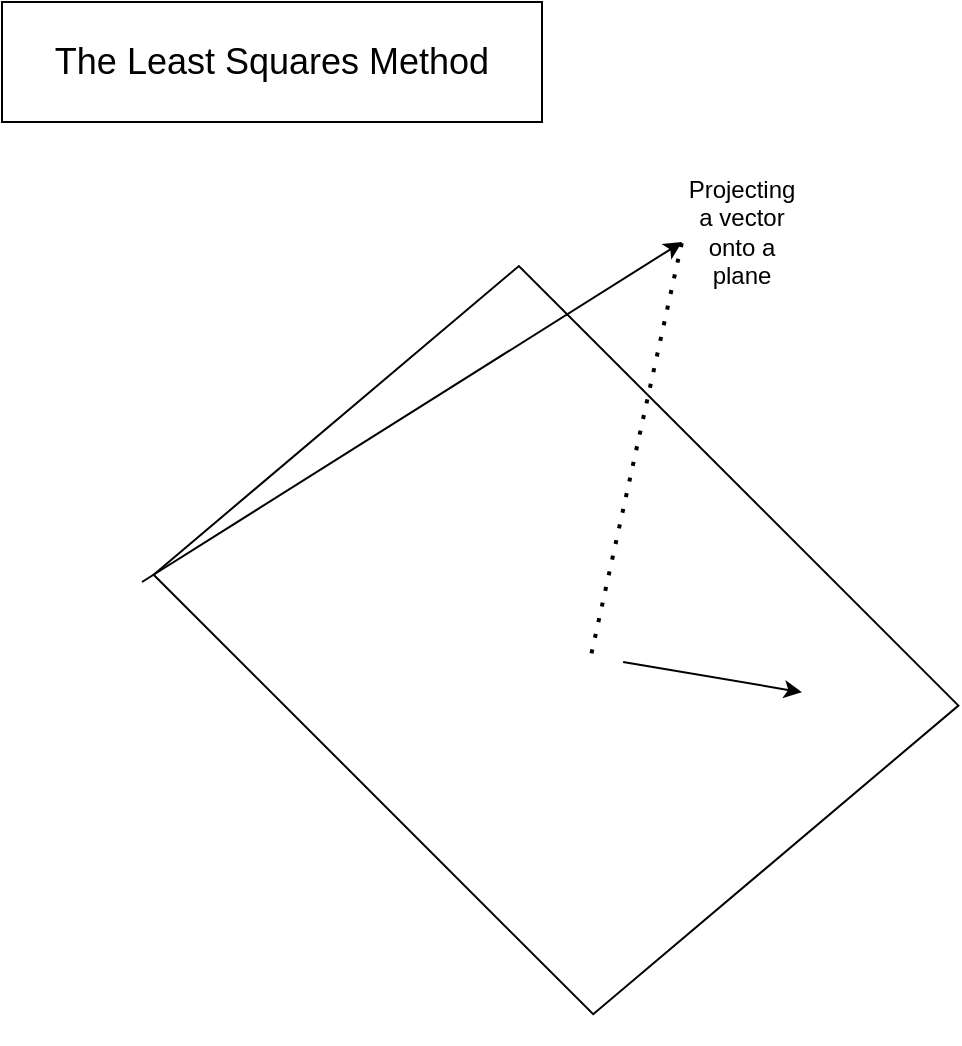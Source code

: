 <mxfile version="23.1.1" type="github">
  <diagram name="Page-1" id="ECB2hv79NEqVb4qRkYHT">
    <mxGraphModel dx="954" dy="624" grid="1" gridSize="10" guides="1" tooltips="1" connect="1" arrows="1" fold="1" page="1" pageScale="1" pageWidth="850" pageHeight="1100" math="0" shadow="0">
      <root>
        <mxCell id="0" />
        <mxCell id="1" parent="0" />
        <mxCell id="43lHmASngVMU4CX9rgrj-1" value="The Least Squares Method" style="rounded=0;whiteSpace=wrap;html=1;fontSize=18;" vertex="1" parent="1">
          <mxGeometry x="70" y="60" width="270" height="60" as="geometry" />
        </mxCell>
        <mxCell id="43lHmASngVMU4CX9rgrj-7" value="" style="shape=parallelogram;perimeter=parallelogramPerimeter;whiteSpace=wrap;html=1;fixedSize=1;rotation=45;" vertex="1" parent="1">
          <mxGeometry x="181.61" y="259.94" width="330.82" height="238.26" as="geometry" />
        </mxCell>
        <mxCell id="43lHmASngVMU4CX9rgrj-4" value="" style="endArrow=classic;html=1;rounded=0;" edge="1" parent="1">
          <mxGeometry width="50" height="50" relative="1" as="geometry">
            <mxPoint x="140" y="350" as="sourcePoint" />
            <mxPoint x="410" y="180" as="targetPoint" />
          </mxGeometry>
        </mxCell>
        <mxCell id="43lHmASngVMU4CX9rgrj-12" value="" style="endArrow=none;dashed=1;html=1;dashPattern=1 3;strokeWidth=2;rounded=0;exitX=0.552;exitY=0.467;exitDx=0;exitDy=0;exitPerimeter=0;" edge="1" parent="1" source="43lHmASngVMU4CX9rgrj-7">
          <mxGeometry width="50" height="50" relative="1" as="geometry">
            <mxPoint x="400" y="350" as="sourcePoint" />
            <mxPoint x="410" y="180" as="targetPoint" />
          </mxGeometry>
        </mxCell>
        <mxCell id="43lHmASngVMU4CX9rgrj-13" value="Projecting a vector onto a plane" style="text;html=1;strokeColor=none;fillColor=none;align=center;verticalAlign=middle;whiteSpace=wrap;rounded=0;" vertex="1" parent="1">
          <mxGeometry x="410" y="160" width="60" height="30" as="geometry" />
        </mxCell>
        <mxCell id="43lHmASngVMU4CX9rgrj-14" value="" style="endArrow=classic;html=1;rounded=0;entryX=0.796;entryY=0.125;entryDx=0;entryDy=0;entryPerimeter=0;" edge="1" parent="1">
          <mxGeometry width="50" height="50" relative="1" as="geometry">
            <mxPoint x="380.56" y="390" as="sourcePoint" />
            <mxPoint x="470.0" y="405.134" as="targetPoint" />
          </mxGeometry>
        </mxCell>
      </root>
    </mxGraphModel>
  </diagram>
</mxfile>
